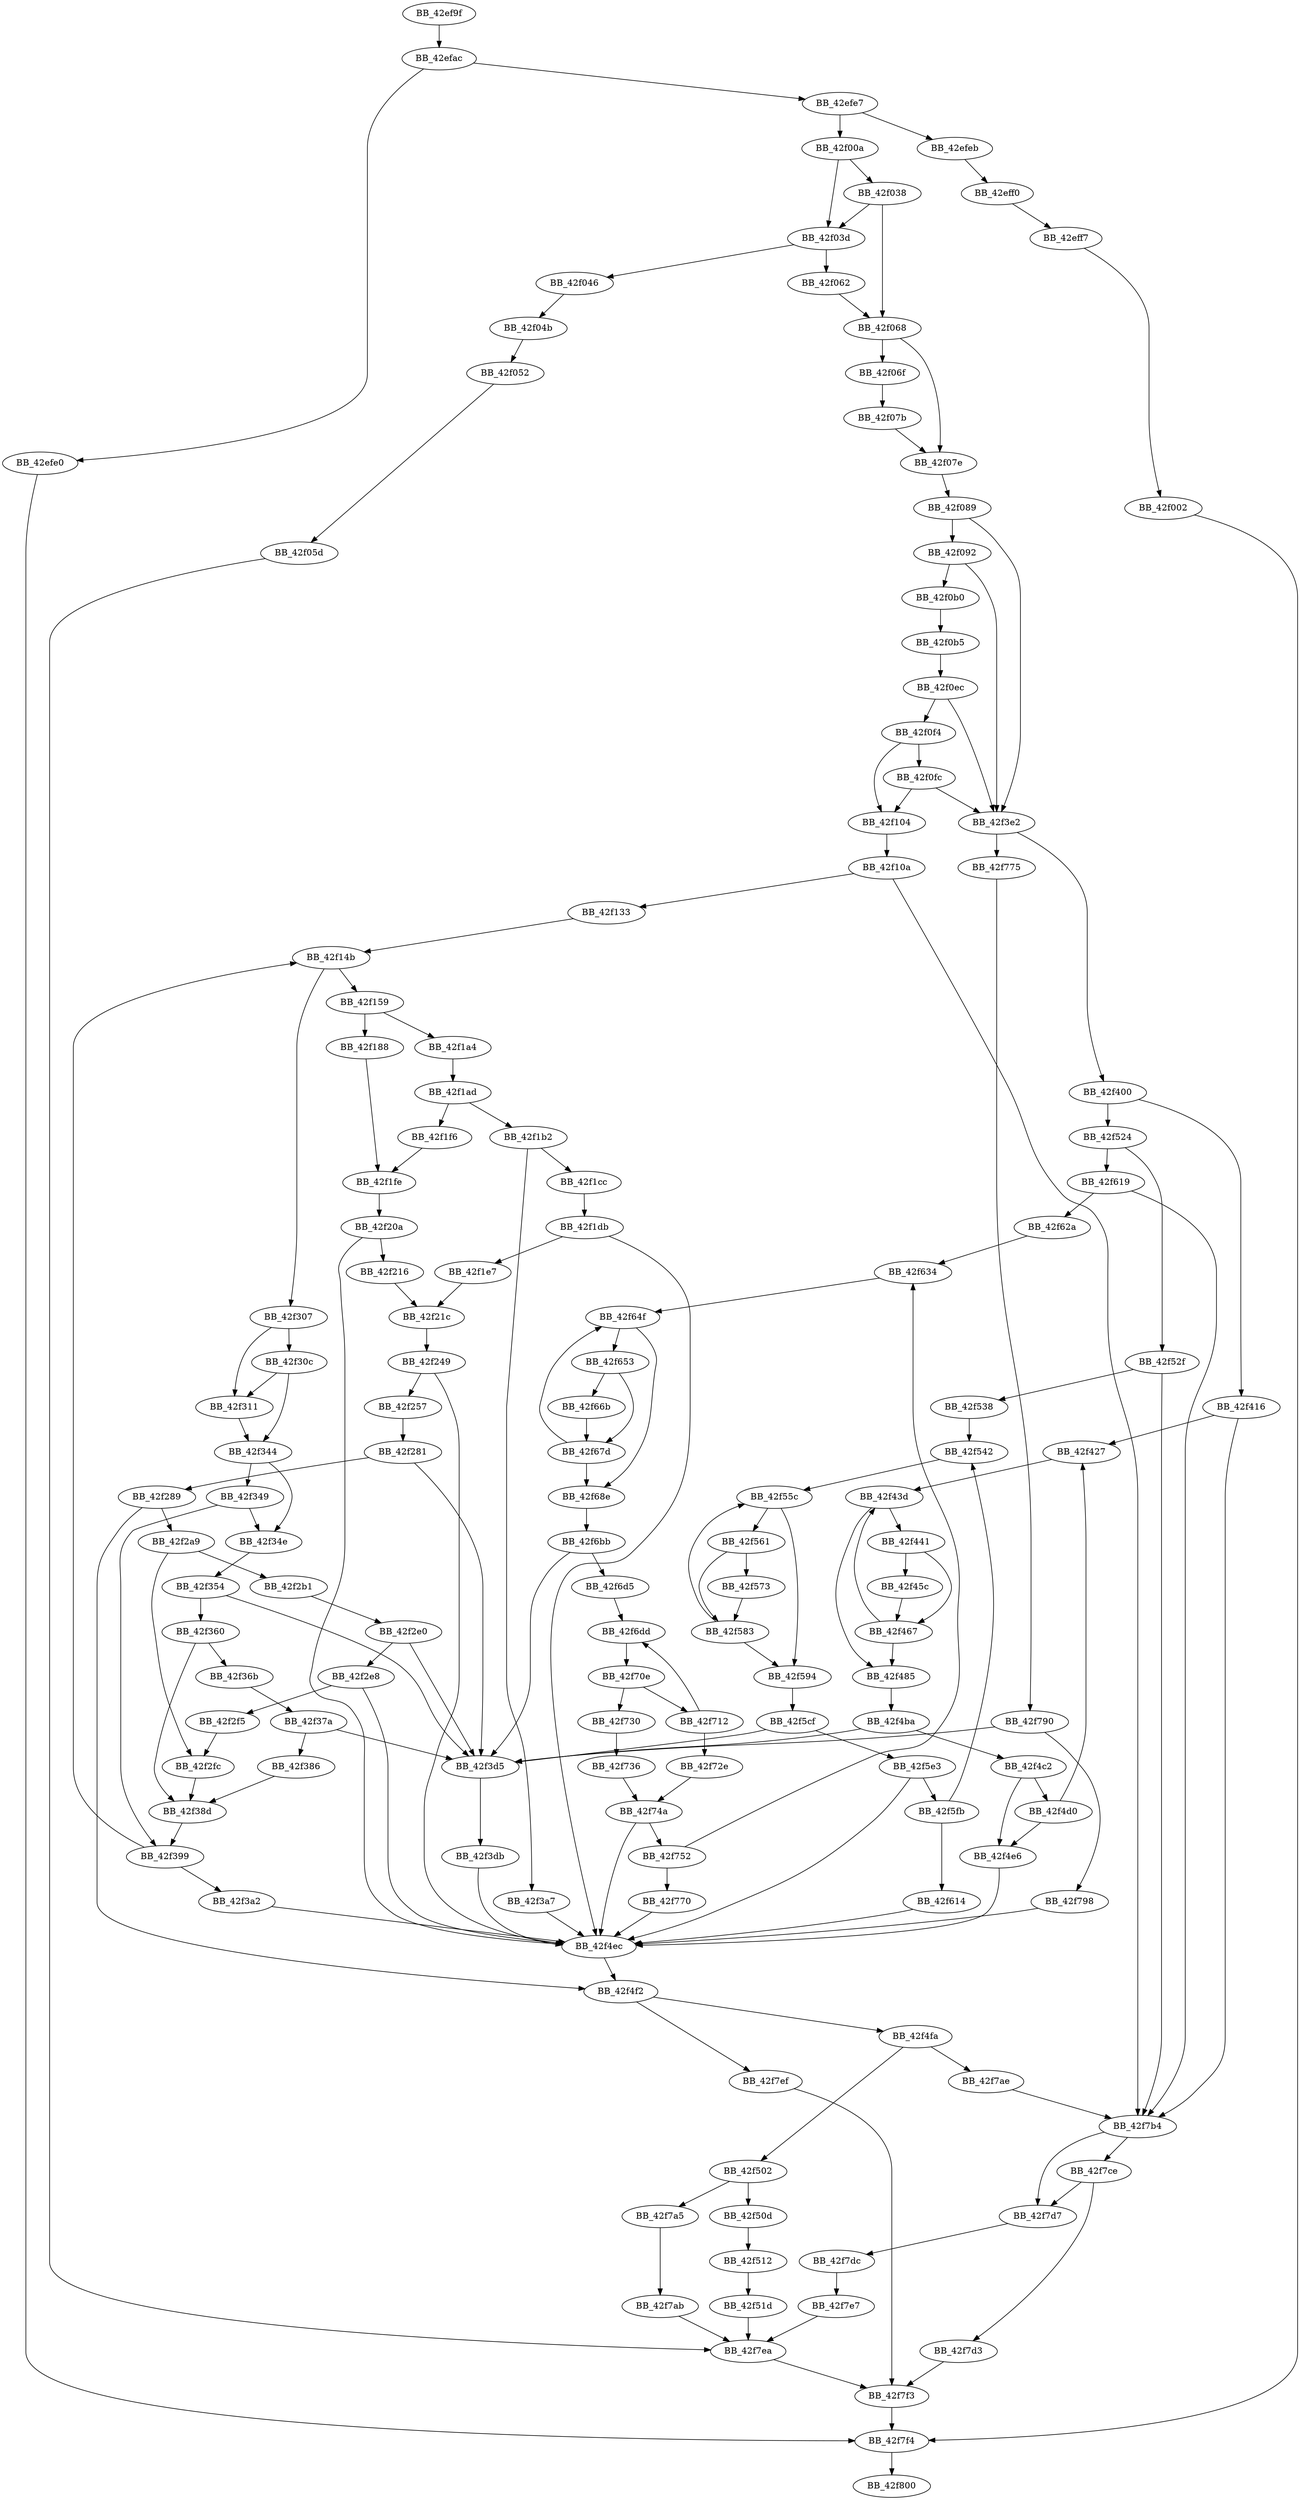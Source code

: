 DiGraph __write_nolock{
BB_42ef9f->BB_42efac
BB_42efac->BB_42efe0
BB_42efac->BB_42efe7
BB_42efe0->BB_42f7f4
BB_42efe7->BB_42efeb
BB_42efe7->BB_42f00a
BB_42efeb->BB_42eff0
BB_42eff0->BB_42eff7
BB_42eff7->BB_42f002
BB_42f002->BB_42f7f4
BB_42f00a->BB_42f038
BB_42f00a->BB_42f03d
BB_42f038->BB_42f03d
BB_42f038->BB_42f068
BB_42f03d->BB_42f046
BB_42f03d->BB_42f062
BB_42f046->BB_42f04b
BB_42f04b->BB_42f052
BB_42f052->BB_42f05d
BB_42f05d->BB_42f7ea
BB_42f062->BB_42f068
BB_42f068->BB_42f06f
BB_42f068->BB_42f07e
BB_42f06f->BB_42f07b
BB_42f07b->BB_42f07e
BB_42f07e->BB_42f089
BB_42f089->BB_42f092
BB_42f089->BB_42f3e2
BB_42f092->BB_42f0b0
BB_42f092->BB_42f3e2
BB_42f0b0->BB_42f0b5
BB_42f0b5->BB_42f0ec
BB_42f0ec->BB_42f0f4
BB_42f0ec->BB_42f3e2
BB_42f0f4->BB_42f0fc
BB_42f0f4->BB_42f104
BB_42f0fc->BB_42f104
BB_42f0fc->BB_42f3e2
BB_42f104->BB_42f10a
BB_42f10a->BB_42f133
BB_42f10a->BB_42f7b4
BB_42f133->BB_42f14b
BB_42f14b->BB_42f159
BB_42f14b->BB_42f307
BB_42f159->BB_42f188
BB_42f159->BB_42f1a4
BB_42f188->BB_42f1fe
BB_42f1a4->BB_42f1ad
BB_42f1ad->BB_42f1b2
BB_42f1ad->BB_42f1f6
BB_42f1b2->BB_42f1cc
BB_42f1b2->BB_42f3a7
BB_42f1cc->BB_42f1db
BB_42f1db->BB_42f1e7
BB_42f1db->BB_42f4ec
BB_42f1e7->BB_42f21c
BB_42f1f6->BB_42f1fe
BB_42f1fe->BB_42f20a
BB_42f20a->BB_42f216
BB_42f20a->BB_42f4ec
BB_42f216->BB_42f21c
BB_42f21c->BB_42f249
BB_42f249->BB_42f257
BB_42f249->BB_42f4ec
BB_42f257->BB_42f281
BB_42f281->BB_42f289
BB_42f281->BB_42f3d5
BB_42f289->BB_42f2a9
BB_42f289->BB_42f4f2
BB_42f2a9->BB_42f2b1
BB_42f2a9->BB_42f2fc
BB_42f2b1->BB_42f2e0
BB_42f2e0->BB_42f2e8
BB_42f2e0->BB_42f3d5
BB_42f2e8->BB_42f2f5
BB_42f2e8->BB_42f4ec
BB_42f2f5->BB_42f2fc
BB_42f2fc->BB_42f38d
BB_42f307->BB_42f30c
BB_42f307->BB_42f311
BB_42f30c->BB_42f311
BB_42f30c->BB_42f344
BB_42f311->BB_42f344
BB_42f344->BB_42f349
BB_42f344->BB_42f34e
BB_42f349->BB_42f34e
BB_42f349->BB_42f399
BB_42f34e->BB_42f354
BB_42f354->BB_42f360
BB_42f354->BB_42f3d5
BB_42f360->BB_42f36b
BB_42f360->BB_42f38d
BB_42f36b->BB_42f37a
BB_42f37a->BB_42f386
BB_42f37a->BB_42f3d5
BB_42f386->BB_42f38d
BB_42f38d->BB_42f399
BB_42f399->BB_42f14b
BB_42f399->BB_42f3a2
BB_42f3a2->BB_42f4ec
BB_42f3a7->BB_42f4ec
BB_42f3d5->BB_42f3db
BB_42f3db->BB_42f4ec
BB_42f3e2->BB_42f400
BB_42f3e2->BB_42f775
BB_42f400->BB_42f416
BB_42f400->BB_42f524
BB_42f416->BB_42f427
BB_42f416->BB_42f7b4
BB_42f427->BB_42f43d
BB_42f43d->BB_42f441
BB_42f43d->BB_42f485
BB_42f441->BB_42f45c
BB_42f441->BB_42f467
BB_42f45c->BB_42f467
BB_42f467->BB_42f43d
BB_42f467->BB_42f485
BB_42f485->BB_42f4ba
BB_42f4ba->BB_42f3d5
BB_42f4ba->BB_42f4c2
BB_42f4c2->BB_42f4d0
BB_42f4c2->BB_42f4e6
BB_42f4d0->BB_42f427
BB_42f4d0->BB_42f4e6
BB_42f4e6->BB_42f4ec
BB_42f4ec->BB_42f4f2
BB_42f4f2->BB_42f4fa
BB_42f4f2->BB_42f7ef
BB_42f4fa->BB_42f502
BB_42f4fa->BB_42f7ae
BB_42f502->BB_42f50d
BB_42f502->BB_42f7a5
BB_42f50d->BB_42f512
BB_42f512->BB_42f51d
BB_42f51d->BB_42f7ea
BB_42f524->BB_42f52f
BB_42f524->BB_42f619
BB_42f52f->BB_42f538
BB_42f52f->BB_42f7b4
BB_42f538->BB_42f542
BB_42f542->BB_42f55c
BB_42f55c->BB_42f561
BB_42f55c->BB_42f594
BB_42f561->BB_42f573
BB_42f561->BB_42f583
BB_42f573->BB_42f583
BB_42f583->BB_42f55c
BB_42f583->BB_42f594
BB_42f594->BB_42f5cf
BB_42f5cf->BB_42f3d5
BB_42f5cf->BB_42f5e3
BB_42f5e3->BB_42f4ec
BB_42f5e3->BB_42f5fb
BB_42f5fb->BB_42f542
BB_42f5fb->BB_42f614
BB_42f614->BB_42f4ec
BB_42f619->BB_42f62a
BB_42f619->BB_42f7b4
BB_42f62a->BB_42f634
BB_42f634->BB_42f64f
BB_42f64f->BB_42f653
BB_42f64f->BB_42f68e
BB_42f653->BB_42f66b
BB_42f653->BB_42f67d
BB_42f66b->BB_42f67d
BB_42f67d->BB_42f64f
BB_42f67d->BB_42f68e
BB_42f68e->BB_42f6bb
BB_42f6bb->BB_42f3d5
BB_42f6bb->BB_42f6d5
BB_42f6d5->BB_42f6dd
BB_42f6dd->BB_42f70e
BB_42f70e->BB_42f712
BB_42f70e->BB_42f730
BB_42f712->BB_42f6dd
BB_42f712->BB_42f72e
BB_42f72e->BB_42f74a
BB_42f730->BB_42f736
BB_42f736->BB_42f74a
BB_42f74a->BB_42f4ec
BB_42f74a->BB_42f752
BB_42f752->BB_42f634
BB_42f752->BB_42f770
BB_42f770->BB_42f4ec
BB_42f775->BB_42f790
BB_42f790->BB_42f3d5
BB_42f790->BB_42f798
BB_42f798->BB_42f4ec
BB_42f7a5->BB_42f7ab
BB_42f7ab->BB_42f7ea
BB_42f7ae->BB_42f7b4
BB_42f7b4->BB_42f7ce
BB_42f7b4->BB_42f7d7
BB_42f7ce->BB_42f7d3
BB_42f7ce->BB_42f7d7
BB_42f7d3->BB_42f7f3
BB_42f7d7->BB_42f7dc
BB_42f7dc->BB_42f7e7
BB_42f7e7->BB_42f7ea
BB_42f7ea->BB_42f7f3
BB_42f7ef->BB_42f7f3
BB_42f7f3->BB_42f7f4
BB_42f7f4->BB_42f800
}
